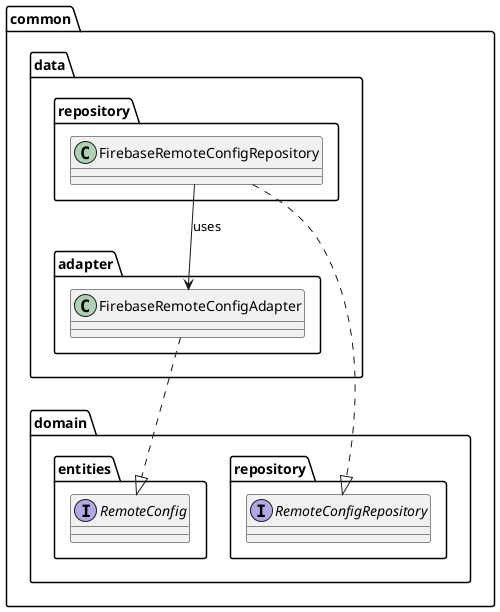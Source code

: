 @startuml

package common.domain.repository {
    interface RemoteConfigRepository {}
}

package common.domain.entities {
    interface RemoteConfig {}
}

package common.data {
    package repository {
        class FirebaseRemoteConfigRepository {}
    }

    package adapter {
        class FirebaseRemoteConfigAdapter {}
    }
}

FirebaseRemoteConfigRepository ..|> RemoteConfigRepository
FirebaseRemoteConfigRepository --> FirebaseRemoteConfigAdapter : uses

FirebaseRemoteConfigAdapter ..|> RemoteConfig

@enduml

